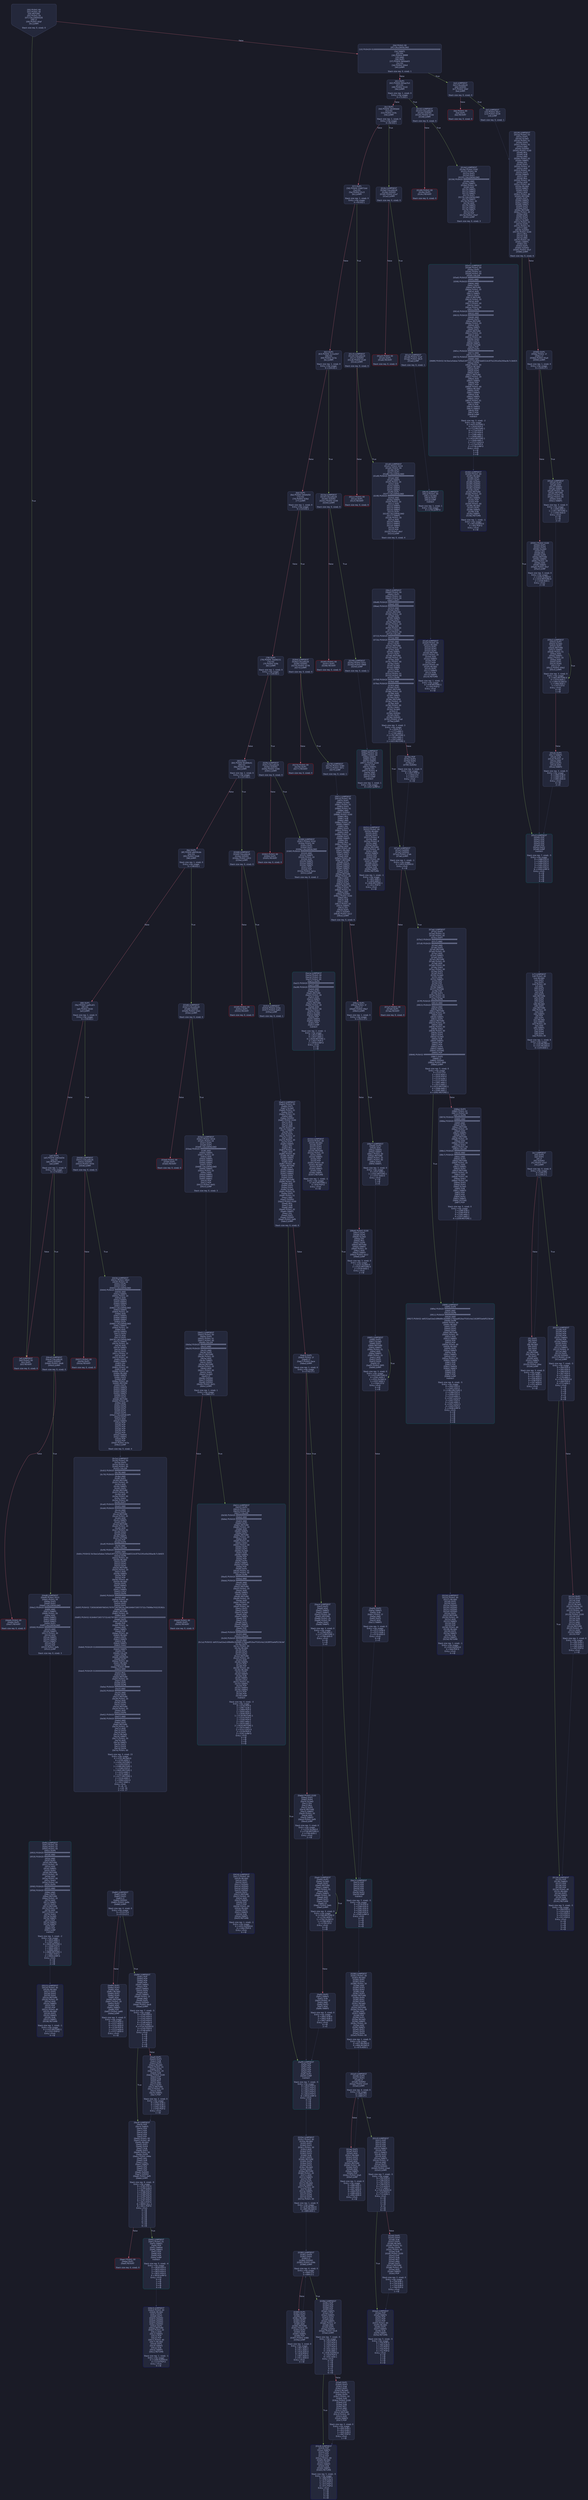 digraph G {
    node [shape=box, style="filled, rounded", color="#565f89", fontcolor="#c0caf5", fontname="Helvetica", fillcolor="#24283b"];
    edge [color="#414868", fontcolor="#c0caf5", fontname="Helvetica"];
    bgcolor="#1a1b26";
    0 [ label = "[00] PUSH1 60
[02] PUSH1 40
[04] MSTORE
[05] PUSH1 04
[07] CALLDATASIZE
[08] LT
[09] PUSH2 00af
[0c] JUMPI

Stack size req: 0, sizeΔ: 0
" shape = invhouse]
    1 [ label = "[0d] PUSH1 00
[0f] CALLDATALOAD
[10] PUSH29 0100000000000000000000000000000000000000000000000000000000
[2e] SWAP1
[2f] DIV
[30] PUSH4 ffffffff
[35] AND
[36] DUP1
[37] PUSH4 06fdde03
[3c] EQ
[3d] PUSH2 00b4
[40] JUMPI

Stack size req: 0, sizeΔ: 1
"]
    2 [ label = "[41] DUP1
[42] PUSH4 095ea7b3
[47] EQ
[48] PUSH2 0142
[4b] JUMPI

Stack size req: 1, sizeΔ: 0
Entry->Op usage:
	0->71:EQ:1
"]
    3 [ label = "[4c] DUP1
[4d] PUSH4 18160ddd
[52] EQ
[53] PUSH2 019c
[56] JUMPI

Stack size req: 1, sizeΔ: 0
Entry->Op usage:
	0->82:EQ:1
"]
    4 [ label = "[57] DUP1
[58] PUSH4 23b872dd
[5d] EQ
[5e] PUSH2 01c5
[61] JUMPI

Stack size req: 1, sizeΔ: 0
Entry->Op usage:
	0->93:EQ:1
"]
    5 [ label = "[62] DUP1
[63] PUSH4 313ce567
[68] EQ
[69] PUSH2 023e
[6c] JUMPI

Stack size req: 1, sizeΔ: 0
Entry->Op usage:
	0->104:EQ:1
"]
    6 [ label = "[6d] DUP1
[6e] PUSH4 54fd4d50
[73] EQ
[74] PUSH2 026d
[77] JUMPI

Stack size req: 1, sizeΔ: 0
Entry->Op usage:
	0->115:EQ:1
"]
    7 [ label = "[78] DUP1
[79] PUSH4 70a08231
[7e] EQ
[7f] PUSH2 02fb
[82] JUMPI

Stack size req: 1, sizeΔ: 0
Entry->Op usage:
	0->126:EQ:1
"]
    8 [ label = "[83] DUP1
[84] PUSH4 95d89b41
[89] EQ
[8a] PUSH2 0348
[8d] JUMPI

Stack size req: 1, sizeΔ: 0
Entry->Op usage:
	0->137:EQ:1
"]
    9 [ label = "[8e] DUP1
[8f] PUSH4 a9059cbb
[94] EQ
[95] PUSH2 03d6
[98] JUMPI

Stack size req: 1, sizeΔ: 0
Entry->Op usage:
	0->148:EQ:1
"]
    10 [ label = "[99] DUP1
[9a] PUSH4 cae9ca51
[9f] EQ
[a0] PUSH2 0430
[a3] JUMPI

Stack size req: 1, sizeΔ: 0
Entry->Op usage:
	0->159:EQ:1
"]
    11 [ label = "[a4] DUP1
[a5] PUSH4 dd62ed3e
[aa] EQ
[ab] PUSH2 04cd
[ae] JUMPI

Stack size req: 1, sizeΔ: 0
Entry->Op usage:
	0->170:EQ:1
"]
    12 [ label = "[af] JUMPDEST
[b0] PUSH1 00
[b2] DUP1
[b3] REVERT

Stack size req: 0, sizeΔ: 0
" color = "red"]
    13 [ label = "[b4] JUMPDEST
[b5] CALLVALUE
[b6] ISZERO
[b7] PUSH2 00bf
[ba] JUMPI

Stack size req: 0, sizeΔ: 0
"]
    14 [ label = "[bb] PUSH1 00
[bd] DUP1
[be] REVERT

Stack size req: 0, sizeΔ: 0
" color = "red"]
    15 [ label = "[bf] JUMPDEST
[c0] PUSH2 00c7
[c3] PUSH2 0539
[c6] JUMP

Stack size req: 0, sizeΔ: 1
"]
    16 [ label = "[c7] JUMPDEST
[c8] PUSH1 40
[ca] MLOAD
[cb] DUP1
[cc] DUP1
[cd] PUSH1 20
[cf] ADD
[d0] DUP3
[d1] DUP2
[d2] SUB
[d3] DUP3
[d4] MSTORE
[d5] DUP4
[d6] DUP2
[d7] DUP2
[d8] MLOAD
[d9] DUP2
[da] MSTORE
[db] PUSH1 20
[dd] ADD
[de] SWAP2
[df] POP
[e0] DUP1
[e1] MLOAD
[e2] SWAP1
[e3] PUSH1 20
[e5] ADD
[e6] SWAP1
[e7] DUP1
[e8] DUP4
[e9] DUP4
[ea] PUSH1 00

Stack size req: 1, sizeΔ: 9
Entry->Op usage:
	0->216:MLOAD:0
	0->225:MLOAD:0
	0->229:ADD:1
"]
    17 [ label = "[ec] JUMPDEST
[ed] DUP4
[ee] DUP2
[ef] LT
[f0] ISZERO
[f1] PUSH2 0107
[f4] JUMPI

Stack size req: 4, sizeΔ: 0
Entry->Op usage:
	0->239:LT:0
	3->239:LT:1
"]
    18 [ label = "[f5] DUP1
[f6] DUP3
[f7] ADD
[f8] MLOAD
[f9] DUP2
[fa] DUP5
[fb] ADD
[fc] MSTORE
[fd] PUSH1 20
[ff] DUP2
[0100] ADD
[0101] SWAP1
[0102] POP
[0103] PUSH2 00ec
[0106] JUMP

Stack size req: 3, sizeΔ: 0
Entry->Op usage:
	0->247:ADD:1
	0->251:ADD:1
	0->256:ADD:0
	0->258:POP:0
	1->247:ADD:0
	2->251:ADD:0
Entry->Exit:
	0->😵
"]
    19 [ label = "[0107] JUMPDEST
[0108] POP
[0109] POP
[010a] POP
[010b] POP
[010c] SWAP1
[010d] POP
[010e] SWAP1
[010f] DUP2
[0110] ADD
[0111] SWAP1
[0112] PUSH1 1f
[0114] AND
[0115] DUP1
[0116] ISZERO
[0117] PUSH2 0134
[011a] JUMPI

Stack size req: 7, sizeΔ: -5
Entry->Op usage:
	0->264:POP:0
	1->265:POP:0
	2->266:POP:0
	3->267:POP:0
	4->272:ADD:0
	4->276:AND:1
	4->278:ISZERO:0
	5->269:POP:0
	6->272:ADD:1
Entry->Exit:
	0->😵
	1->😵
	2->😵
	3->😵
	4->0
	5->😵
	6->😵
"]
    20 [ label = "[011b] DUP1
[011c] DUP3
[011d] SUB
[011e] DUP1
[011f] MLOAD
[0120] PUSH1 01
[0122] DUP4
[0123] PUSH1 20
[0125] SUB
[0126] PUSH2 0100
[0129] EXP
[012a] SUB
[012b] NOT
[012c] AND
[012d] DUP2
[012e] MSTORE
[012f] PUSH1 20
[0131] ADD
[0132] SWAP2
[0133] POP

Stack size req: 2, sizeΔ: 0
Entry->Op usage:
	0->285:SUB:1
	0->293:SUB:1
	1->285:SUB:0
	1->307:POP:0
Entry->Exit:
	1->😵
"]
    21 [ label = "[0134] JUMPDEST
[0135] POP
[0136] SWAP3
[0137] POP
[0138] POP
[0139] POP
[013a] PUSH1 40
[013c] MLOAD
[013d] DUP1
[013e] SWAP2
[013f] SUB
[0140] SWAP1
[0141] RETURN

Stack size req: 5, sizeΔ: -5
Entry->Op usage:
	0->309:POP:0
	1->319:SUB:0
	2->312:POP:0
	3->313:POP:0
	4->311:POP:0
Entry->Exit:
	0->😵
	1->😵
	2->😵
	3->😵
	4->😵
" color = "darkblue"]
    22 [ label = "[0142] JUMPDEST
[0143] CALLVALUE
[0144] ISZERO
[0145] PUSH2 014d
[0148] JUMPI

Stack size req: 0, sizeΔ: 0
"]
    23 [ label = "[0149] PUSH1 00
[014b] DUP1
[014c] REVERT

Stack size req: 0, sizeΔ: 0
" color = "red"]
    24 [ label = "[014d] JUMPDEST
[014e] PUSH2 0182
[0151] PUSH1 04
[0153] DUP1
[0154] DUP1
[0155] CALLDATALOAD
[0156] PUSH20 ffffffffffffffffffffffffffffffffffffffff
[016b] AND
[016c] SWAP1
[016d] PUSH1 20
[016f] ADD
[0170] SWAP1
[0171] SWAP2
[0172] SWAP1
[0173] DUP1
[0174] CALLDATALOAD
[0175] SWAP1
[0176] PUSH1 20
[0178] ADD
[0179] SWAP1
[017a] SWAP2
[017b] SWAP1
[017c] POP
[017d] POP
[017e] PUSH2 05d7
[0181] JUMP

Stack size req: 0, sizeΔ: 3
"]
    25 [ label = "[0182] JUMPDEST
[0183] PUSH1 40
[0185] MLOAD
[0186] DUP1
[0187] DUP3
[0188] ISZERO
[0189] ISZERO
[018a] ISZERO
[018b] ISZERO
[018c] DUP2
[018d] MSTORE
[018e] PUSH1 20
[0190] ADD
[0191] SWAP2
[0192] POP
[0193] POP
[0194] PUSH1 40
[0196] MLOAD
[0197] DUP1
[0198] SWAP2
[0199] SUB
[019a] SWAP1
[019b] RETURN

Stack size req: 1, sizeΔ: -1
Entry->Op usage:
	0->392:ISZERO:0
	0->402:POP:0
Entry->Exit:
	0->😵
" color = "darkblue"]
    26 [ label = "[019c] JUMPDEST
[019d] CALLVALUE
[019e] ISZERO
[019f] PUSH2 01a7
[01a2] JUMPI

Stack size req: 0, sizeΔ: 0
"]
    27 [ label = "[01a3] PUSH1 00
[01a5] DUP1
[01a6] REVERT

Stack size req: 0, sizeΔ: 0
" color = "red"]
    28 [ label = "[01a7] JUMPDEST
[01a8] PUSH2 01af
[01ab] PUSH2 06c9
[01ae] JUMP

Stack size req: 0, sizeΔ: 1
"]
    29 [ label = "[01af] JUMPDEST
[01b0] PUSH1 40
[01b2] MLOAD
[01b3] DUP1
[01b4] DUP3
[01b5] DUP2
[01b6] MSTORE
[01b7] PUSH1 20
[01b9] ADD
[01ba] SWAP2
[01bb] POP
[01bc] POP
[01bd] PUSH1 40
[01bf] MLOAD
[01c0] DUP1
[01c1] SWAP2
[01c2] SUB
[01c3] SWAP1
[01c4] RETURN

Stack size req: 1, sizeΔ: -1
Entry->Op usage:
	0->438:MSTORE:1
	0->443:POP:0
Entry->Exit:
	0->😵
" color = "darkblue"]
    30 [ label = "[01c5] JUMPDEST
[01c6] CALLVALUE
[01c7] ISZERO
[01c8] PUSH2 01d0
[01cb] JUMPI

Stack size req: 0, sizeΔ: 0
"]
    31 [ label = "[01cc] PUSH1 00
[01ce] DUP1
[01cf] REVERT

Stack size req: 0, sizeΔ: 0
" color = "red"]
    32 [ label = "[01d0] JUMPDEST
[01d1] PUSH2 0224
[01d4] PUSH1 04
[01d6] DUP1
[01d7] DUP1
[01d8] CALLDATALOAD
[01d9] PUSH20 ffffffffffffffffffffffffffffffffffffffff
[01ee] AND
[01ef] SWAP1
[01f0] PUSH1 20
[01f2] ADD
[01f3] SWAP1
[01f4] SWAP2
[01f5] SWAP1
[01f6] DUP1
[01f7] CALLDATALOAD
[01f8] PUSH20 ffffffffffffffffffffffffffffffffffffffff
[020d] AND
[020e] SWAP1
[020f] PUSH1 20
[0211] ADD
[0212] SWAP1
[0213] SWAP2
[0214] SWAP1
[0215] DUP1
[0216] CALLDATALOAD
[0217] SWAP1
[0218] PUSH1 20
[021a] ADD
[021b] SWAP1
[021c] SWAP2
[021d] SWAP1
[021e] POP
[021f] POP
[0220] PUSH2 06cf
[0223] JUMP

Stack size req: 0, sizeΔ: 4
"]
    33 [ label = "[0224] JUMPDEST
[0225] PUSH1 40
[0227] MLOAD
[0228] DUP1
[0229] DUP3
[022a] ISZERO
[022b] ISZERO
[022c] ISZERO
[022d] ISZERO
[022e] DUP2
[022f] MSTORE
[0230] PUSH1 20
[0232] ADD
[0233] SWAP2
[0234] POP
[0235] POP
[0236] PUSH1 40
[0238] MLOAD
[0239] DUP1
[023a] SWAP2
[023b] SUB
[023c] SWAP1
[023d] RETURN

Stack size req: 1, sizeΔ: -1
Entry->Op usage:
	0->554:ISZERO:0
	0->564:POP:0
Entry->Exit:
	0->😵
" color = "darkblue"]
    34 [ label = "[023e] JUMPDEST
[023f] CALLVALUE
[0240] ISZERO
[0241] PUSH2 0249
[0244] JUMPI

Stack size req: 0, sizeΔ: 0
"]
    35 [ label = "[0245] PUSH1 00
[0247] DUP1
[0248] REVERT

Stack size req: 0, sizeΔ: 0
" color = "red"]
    36 [ label = "[0249] JUMPDEST
[024a] PUSH2 0251
[024d] PUSH2 0969
[0250] JUMP

Stack size req: 0, sizeΔ: 1
"]
    37 [ label = "[0251] JUMPDEST
[0252] PUSH1 40
[0254] MLOAD
[0255] DUP1
[0256] DUP3
[0257] PUSH1 ff
[0259] AND
[025a] PUSH1 ff
[025c] AND
[025d] DUP2
[025e] MSTORE
[025f] PUSH1 20
[0261] ADD
[0262] SWAP2
[0263] POP
[0264] POP
[0265] PUSH1 40
[0267] MLOAD
[0268] DUP1
[0269] SWAP2
[026a] SUB
[026b] SWAP1
[026c] RETURN

Stack size req: 1, sizeΔ: -1
Entry->Op usage:
	0->601:AND:1
	0->604:AND:1
	0->606:MSTORE:1
	0->611:POP:0
Entry->Exit:
	0->😵
" color = "darkblue"]
    38 [ label = "[026d] JUMPDEST
[026e] CALLVALUE
[026f] ISZERO
[0270] PUSH2 0278
[0273] JUMPI

Stack size req: 0, sizeΔ: 0
"]
    39 [ label = "[0274] PUSH1 00
[0276] DUP1
[0277] REVERT

Stack size req: 0, sizeΔ: 0
" color = "red"]
    40 [ label = "[0278] JUMPDEST
[0279] PUSH2 0280
[027c] PUSH2 097c
[027f] JUMP

Stack size req: 0, sizeΔ: 1
"]
    41 [ label = "[0280] JUMPDEST
[0281] PUSH1 40
[0283] MLOAD
[0284] DUP1
[0285] DUP1
[0286] PUSH1 20
[0288] ADD
[0289] DUP3
[028a] DUP2
[028b] SUB
[028c] DUP3
[028d] MSTORE
[028e] DUP4
[028f] DUP2
[0290] DUP2
[0291] MLOAD
[0292] DUP2
[0293] MSTORE
[0294] PUSH1 20
[0296] ADD
[0297] SWAP2
[0298] POP
[0299] DUP1
[029a] MLOAD
[029b] SWAP1
[029c] PUSH1 20
[029e] ADD
[029f] SWAP1
[02a0] DUP1
[02a1] DUP4
[02a2] DUP4
[02a3] PUSH1 00

Stack size req: 1, sizeΔ: 9
Entry->Op usage:
	0->657:MLOAD:0
	0->666:MLOAD:0
	0->670:ADD:1
"]
    42 [ label = "[02a5] JUMPDEST
[02a6] DUP4
[02a7] DUP2
[02a8] LT
[02a9] ISZERO
[02aa] PUSH2 02c0
[02ad] JUMPI

Stack size req: 4, sizeΔ: 0
Entry->Op usage:
	0->680:LT:0
	3->680:LT:1
"]
    43 [ label = "[02ae] DUP1
[02af] DUP3
[02b0] ADD
[02b1] MLOAD
[02b2] DUP2
[02b3] DUP5
[02b4] ADD
[02b5] MSTORE
[02b6] PUSH1 20
[02b8] DUP2
[02b9] ADD
[02ba] SWAP1
[02bb] POP
[02bc] PUSH2 02a5
[02bf] JUMP

Stack size req: 3, sizeΔ: 0
Entry->Op usage:
	0->688:ADD:1
	0->692:ADD:1
	0->697:ADD:0
	0->699:POP:0
	1->688:ADD:0
	2->692:ADD:0
Entry->Exit:
	0->😵
"]
    44 [ label = "[02c0] JUMPDEST
[02c1] POP
[02c2] POP
[02c3] POP
[02c4] POP
[02c5] SWAP1
[02c6] POP
[02c7] SWAP1
[02c8] DUP2
[02c9] ADD
[02ca] SWAP1
[02cb] PUSH1 1f
[02cd] AND
[02ce] DUP1
[02cf] ISZERO
[02d0] PUSH2 02ed
[02d3] JUMPI

Stack size req: 7, sizeΔ: -5
Entry->Op usage:
	0->705:POP:0
	1->706:POP:0
	2->707:POP:0
	3->708:POP:0
	4->713:ADD:0
	4->717:AND:1
	4->719:ISZERO:0
	5->710:POP:0
	6->713:ADD:1
Entry->Exit:
	0->😵
	1->😵
	2->😵
	3->😵
	4->0
	5->😵
	6->😵
"]
    45 [ label = "[02d4] DUP1
[02d5] DUP3
[02d6] SUB
[02d7] DUP1
[02d8] MLOAD
[02d9] PUSH1 01
[02db] DUP4
[02dc] PUSH1 20
[02de] SUB
[02df] PUSH2 0100
[02e2] EXP
[02e3] SUB
[02e4] NOT
[02e5] AND
[02e6] DUP2
[02e7] MSTORE
[02e8] PUSH1 20
[02ea] ADD
[02eb] SWAP2
[02ec] POP

Stack size req: 2, sizeΔ: 0
Entry->Op usage:
	0->726:SUB:1
	0->734:SUB:1
	1->726:SUB:0
	1->748:POP:0
Entry->Exit:
	1->😵
"]
    46 [ label = "[02ed] JUMPDEST
[02ee] POP
[02ef] SWAP3
[02f0] POP
[02f1] POP
[02f2] POP
[02f3] PUSH1 40
[02f5] MLOAD
[02f6] DUP1
[02f7] SWAP2
[02f8] SUB
[02f9] SWAP1
[02fa] RETURN

Stack size req: 5, sizeΔ: -5
Entry->Op usage:
	0->750:POP:0
	1->760:SUB:0
	2->753:POP:0
	3->754:POP:0
	4->752:POP:0
Entry->Exit:
	0->😵
	1->😵
	2->😵
	3->😵
	4->😵
" color = "darkblue"]
    47 [ label = "[02fb] JUMPDEST
[02fc] CALLVALUE
[02fd] ISZERO
[02fe] PUSH2 0306
[0301] JUMPI

Stack size req: 0, sizeΔ: 0
"]
    48 [ label = "[0302] PUSH1 00
[0304] DUP1
[0305] REVERT

Stack size req: 0, sizeΔ: 0
" color = "red"]
    49 [ label = "[0306] JUMPDEST
[0307] PUSH2 0332
[030a] PUSH1 04
[030c] DUP1
[030d] DUP1
[030e] CALLDATALOAD
[030f] PUSH20 ffffffffffffffffffffffffffffffffffffffff
[0324] AND
[0325] SWAP1
[0326] PUSH1 20
[0328] ADD
[0329] SWAP1
[032a] SWAP2
[032b] SWAP1
[032c] POP
[032d] POP
[032e] PUSH2 0a1a
[0331] JUMP

Stack size req: 0, sizeΔ: 2
"]
    50 [ label = "[0332] JUMPDEST
[0333] PUSH1 40
[0335] MLOAD
[0336] DUP1
[0337] DUP3
[0338] DUP2
[0339] MSTORE
[033a] PUSH1 20
[033c] ADD
[033d] SWAP2
[033e] POP
[033f] POP
[0340] PUSH1 40
[0342] MLOAD
[0343] DUP1
[0344] SWAP2
[0345] SUB
[0346] SWAP1
[0347] RETURN

Stack size req: 1, sizeΔ: -1
Entry->Op usage:
	0->825:MSTORE:1
	0->830:POP:0
Entry->Exit:
	0->😵
" color = "darkblue"]
    51 [ label = "[0348] JUMPDEST
[0349] CALLVALUE
[034a] ISZERO
[034b] PUSH2 0353
[034e] JUMPI

Stack size req: 0, sizeΔ: 0
"]
    52 [ label = "[034f] PUSH1 00
[0351] DUP1
[0352] REVERT

Stack size req: 0, sizeΔ: 0
" color = "red"]
    53 [ label = "[0353] JUMPDEST
[0354] PUSH2 035b
[0357] PUSH2 0a63
[035a] JUMP

Stack size req: 0, sizeΔ: 1
"]
    54 [ label = "[035b] JUMPDEST
[035c] PUSH1 40
[035e] MLOAD
[035f] DUP1
[0360] DUP1
[0361] PUSH1 20
[0363] ADD
[0364] DUP3
[0365] DUP2
[0366] SUB
[0367] DUP3
[0368] MSTORE
[0369] DUP4
[036a] DUP2
[036b] DUP2
[036c] MLOAD
[036d] DUP2
[036e] MSTORE
[036f] PUSH1 20
[0371] ADD
[0372] SWAP2
[0373] POP
[0374] DUP1
[0375] MLOAD
[0376] SWAP1
[0377] PUSH1 20
[0379] ADD
[037a] SWAP1
[037b] DUP1
[037c] DUP4
[037d] DUP4
[037e] PUSH1 00

Stack size req: 1, sizeΔ: 9
Entry->Op usage:
	0->876:MLOAD:0
	0->885:MLOAD:0
	0->889:ADD:1
"]
    55 [ label = "[0380] JUMPDEST
[0381] DUP4
[0382] DUP2
[0383] LT
[0384] ISZERO
[0385] PUSH2 039b
[0388] JUMPI

Stack size req: 4, sizeΔ: 0
Entry->Op usage:
	0->899:LT:0
	3->899:LT:1
"]
    56 [ label = "[0389] DUP1
[038a] DUP3
[038b] ADD
[038c] MLOAD
[038d] DUP2
[038e] DUP5
[038f] ADD
[0390] MSTORE
[0391] PUSH1 20
[0393] DUP2
[0394] ADD
[0395] SWAP1
[0396] POP
[0397] PUSH2 0380
[039a] JUMP

Stack size req: 3, sizeΔ: 0
Entry->Op usage:
	0->907:ADD:1
	0->911:ADD:1
	0->916:ADD:0
	0->918:POP:0
	1->907:ADD:0
	2->911:ADD:0
Entry->Exit:
	0->😵
"]
    57 [ label = "[039b] JUMPDEST
[039c] POP
[039d] POP
[039e] POP
[039f] POP
[03a0] SWAP1
[03a1] POP
[03a2] SWAP1
[03a3] DUP2
[03a4] ADD
[03a5] SWAP1
[03a6] PUSH1 1f
[03a8] AND
[03a9] DUP1
[03aa] ISZERO
[03ab] PUSH2 03c8
[03ae] JUMPI

Stack size req: 7, sizeΔ: -5
Entry->Op usage:
	0->924:POP:0
	1->925:POP:0
	2->926:POP:0
	3->927:POP:0
	4->932:ADD:0
	4->936:AND:1
	4->938:ISZERO:0
	5->929:POP:0
	6->932:ADD:1
Entry->Exit:
	0->😵
	1->😵
	2->😵
	3->😵
	4->0
	5->😵
	6->😵
"]
    58 [ label = "[03af] DUP1
[03b0] DUP3
[03b1] SUB
[03b2] DUP1
[03b3] MLOAD
[03b4] PUSH1 01
[03b6] DUP4
[03b7] PUSH1 20
[03b9] SUB
[03ba] PUSH2 0100
[03bd] EXP
[03be] SUB
[03bf] NOT
[03c0] AND
[03c1] DUP2
[03c2] MSTORE
[03c3] PUSH1 20
[03c5] ADD
[03c6] SWAP2
[03c7] POP

Stack size req: 2, sizeΔ: 0
Entry->Op usage:
	0->945:SUB:1
	0->953:SUB:1
	1->945:SUB:0
	1->967:POP:0
Entry->Exit:
	1->😵
"]
    59 [ label = "[03c8] JUMPDEST
[03c9] POP
[03ca] SWAP3
[03cb] POP
[03cc] POP
[03cd] POP
[03ce] PUSH1 40
[03d0] MLOAD
[03d1] DUP1
[03d2] SWAP2
[03d3] SUB
[03d4] SWAP1
[03d5] RETURN

Stack size req: 5, sizeΔ: -5
Entry->Op usage:
	0->969:POP:0
	1->979:SUB:0
	2->972:POP:0
	3->973:POP:0
	4->971:POP:0
Entry->Exit:
	0->😵
	1->😵
	2->😵
	3->😵
	4->😵
" color = "darkblue"]
    60 [ label = "[03d6] JUMPDEST
[03d7] CALLVALUE
[03d8] ISZERO
[03d9] PUSH2 03e1
[03dc] JUMPI

Stack size req: 0, sizeΔ: 0
"]
    61 [ label = "[03dd] PUSH1 00
[03df] DUP1
[03e0] REVERT

Stack size req: 0, sizeΔ: 0
" color = "red"]
    62 [ label = "[03e1] JUMPDEST
[03e2] PUSH2 0416
[03e5] PUSH1 04
[03e7] DUP1
[03e8] DUP1
[03e9] CALLDATALOAD
[03ea] PUSH20 ffffffffffffffffffffffffffffffffffffffff
[03ff] AND
[0400] SWAP1
[0401] PUSH1 20
[0403] ADD
[0404] SWAP1
[0405] SWAP2
[0406] SWAP1
[0407] DUP1
[0408] CALLDATALOAD
[0409] SWAP1
[040a] PUSH1 20
[040c] ADD
[040d] SWAP1
[040e] SWAP2
[040f] SWAP1
[0410] POP
[0411] POP
[0412] PUSH2 0b01
[0415] JUMP

Stack size req: 0, sizeΔ: 3
"]
    63 [ label = "[0416] JUMPDEST
[0417] PUSH1 40
[0419] MLOAD
[041a] DUP1
[041b] DUP3
[041c] ISZERO
[041d] ISZERO
[041e] ISZERO
[041f] ISZERO
[0420] DUP2
[0421] MSTORE
[0422] PUSH1 20
[0424] ADD
[0425] SWAP2
[0426] POP
[0427] POP
[0428] PUSH1 40
[042a] MLOAD
[042b] DUP1
[042c] SWAP2
[042d] SUB
[042e] SWAP1
[042f] RETURN

Stack size req: 1, sizeΔ: -1
Entry->Op usage:
	0->1052:ISZERO:0
	0->1062:POP:0
Entry->Exit:
	0->😵
" color = "darkblue"]
    64 [ label = "[0430] JUMPDEST
[0431] CALLVALUE
[0432] ISZERO
[0433] PUSH2 043b
[0436] JUMPI

Stack size req: 0, sizeΔ: 0
"]
    65 [ label = "[0437] PUSH1 00
[0439] DUP1
[043a] REVERT

Stack size req: 0, sizeΔ: 0
" color = "red"]
    66 [ label = "[043b] JUMPDEST
[043c] PUSH2 04b3
[043f] PUSH1 04
[0441] DUP1
[0442] DUP1
[0443] CALLDATALOAD
[0444] PUSH20 ffffffffffffffffffffffffffffffffffffffff
[0459] AND
[045a] SWAP1
[045b] PUSH1 20
[045d] ADD
[045e] SWAP1
[045f] SWAP2
[0460] SWAP1
[0461] DUP1
[0462] CALLDATALOAD
[0463] SWAP1
[0464] PUSH1 20
[0466] ADD
[0467] SWAP1
[0468] SWAP2
[0469] SWAP1
[046a] DUP1
[046b] CALLDATALOAD
[046c] SWAP1
[046d] PUSH1 20
[046f] ADD
[0470] SWAP1
[0471] DUP3
[0472] ADD
[0473] DUP1
[0474] CALLDATALOAD
[0475] SWAP1
[0476] PUSH1 20
[0478] ADD
[0479] SWAP1
[047a] DUP1
[047b] DUP1
[047c] PUSH1 1f
[047e] ADD
[047f] PUSH1 20
[0481] DUP1
[0482] SWAP2
[0483] DIV
[0484] MUL
[0485] PUSH1 20
[0487] ADD
[0488] PUSH1 40
[048a] MLOAD
[048b] SWAP1
[048c] DUP2
[048d] ADD
[048e] PUSH1 40
[0490] MSTORE
[0491] DUP1
[0492] SWAP4
[0493] SWAP3
[0494] SWAP2
[0495] SWAP1
[0496] DUP2
[0497] DUP2
[0498] MSTORE
[0499] PUSH1 20
[049b] ADD
[049c] DUP4
[049d] DUP4
[049e] DUP1
[049f] DUP3
[04a0] DUP5
[04a1] CALLDATACOPY
[04a2] DUP3
[04a3] ADD
[04a4] SWAP2
[04a5] POP
[04a6] POP
[04a7] POP
[04a8] POP
[04a9] POP
[04aa] POP
[04ab] SWAP2
[04ac] SWAP1
[04ad] POP
[04ae] POP
[04af] PUSH2 0c5a
[04b2] JUMP

Stack size req: 0, sizeΔ: 4
"]
    67 [ label = "[04b3] JUMPDEST
[04b4] PUSH1 40
[04b6] MLOAD
[04b7] DUP1
[04b8] DUP3
[04b9] ISZERO
[04ba] ISZERO
[04bb] ISZERO
[04bc] ISZERO
[04bd] DUP2
[04be] MSTORE
[04bf] PUSH1 20
[04c1] ADD
[04c2] SWAP2
[04c3] POP
[04c4] POP
[04c5] PUSH1 40
[04c7] MLOAD
[04c8] DUP1
[04c9] SWAP2
[04ca] SUB
[04cb] SWAP1
[04cc] RETURN

Stack size req: 1, sizeΔ: -1
Entry->Op usage:
	0->1209:ISZERO:0
	0->1219:POP:0
Entry->Exit:
	0->😵
" color = "darkblue"]
    68 [ label = "[04cd] JUMPDEST
[04ce] CALLVALUE
[04cf] ISZERO
[04d0] PUSH2 04d8
[04d3] JUMPI

Stack size req: 0, sizeΔ: 0
"]
    69 [ label = "[04d4] PUSH1 00
[04d6] DUP1
[04d7] REVERT

Stack size req: 0, sizeΔ: 0
" color = "red"]
    70 [ label = "[04d8] JUMPDEST
[04d9] PUSH2 0523
[04dc] PUSH1 04
[04de] DUP1
[04df] DUP1
[04e0] CALLDATALOAD
[04e1] PUSH20 ffffffffffffffffffffffffffffffffffffffff
[04f6] AND
[04f7] SWAP1
[04f8] PUSH1 20
[04fa] ADD
[04fb] SWAP1
[04fc] SWAP2
[04fd] SWAP1
[04fe] DUP1
[04ff] CALLDATALOAD
[0500] PUSH20 ffffffffffffffffffffffffffffffffffffffff
[0515] AND
[0516] SWAP1
[0517] PUSH1 20
[0519] ADD
[051a] SWAP1
[051b] SWAP2
[051c] SWAP1
[051d] POP
[051e] POP
[051f] PUSH2 0efb
[0522] JUMP

Stack size req: 0, sizeΔ: 3
"]
    71 [ label = "[0523] JUMPDEST
[0524] PUSH1 40
[0526] MLOAD
[0527] DUP1
[0528] DUP3
[0529] DUP2
[052a] MSTORE
[052b] PUSH1 20
[052d] ADD
[052e] SWAP2
[052f] POP
[0530] POP
[0531] PUSH1 40
[0533] MLOAD
[0534] DUP1
[0535] SWAP2
[0536] SUB
[0537] SWAP1
[0538] RETURN

Stack size req: 1, sizeΔ: -1
Entry->Op usage:
	0->1322:MSTORE:1
	0->1327:POP:0
Entry->Exit:
	0->😵
" color = "darkblue"]
    72 [ label = "[0539] JUMPDEST
[053a] PUSH1 03
[053c] DUP1
[053d] SLOAD
[053e] PUSH1 01
[0540] DUP2
[0541] PUSH1 01
[0543] AND
[0544] ISZERO
[0545] PUSH2 0100
[0548] MUL
[0549] SUB
[054a] AND
[054b] PUSH1 02
[054d] SWAP1
[054e] DIV
[054f] DUP1
[0550] PUSH1 1f
[0552] ADD
[0553] PUSH1 20
[0555] DUP1
[0556] SWAP2
[0557] DIV
[0558] MUL
[0559] PUSH1 20
[055b] ADD
[055c] PUSH1 40
[055e] MLOAD
[055f] SWAP1
[0560] DUP2
[0561] ADD
[0562] PUSH1 40
[0564] MSTORE
[0565] DUP1
[0566] SWAP3
[0567] SWAP2
[0568] SWAP1
[0569] DUP2
[056a] DUP2
[056b] MSTORE
[056c] PUSH1 20
[056e] ADD
[056f] DUP3
[0570] DUP1
[0571] SLOAD
[0572] PUSH1 01
[0574] DUP2
[0575] PUSH1 01
[0577] AND
[0578] ISZERO
[0579] PUSH2 0100
[057c] MUL
[057d] SUB
[057e] AND
[057f] PUSH1 02
[0581] SWAP1
[0582] DIV
[0583] DUP1
[0584] ISZERO
[0585] PUSH2 05cf
[0588] JUMPI

Stack size req: 0, sizeΔ: 6
"]
    73 [ label = "[0589] DUP1
[058a] PUSH1 1f
[058c] LT
[058d] PUSH2 05a4
[0590] JUMPI

Stack size req: 1, sizeΔ: 0
Entry->Op usage:
	0->1420:LT:1
"]
    74 [ label = "[0591] PUSH2 0100
[0594] DUP1
[0595] DUP4
[0596] SLOAD
[0597] DIV
[0598] MUL
[0599] DUP4
[059a] MSTORE
[059b] SWAP2
[059c] PUSH1 20
[059e] ADD
[059f] SWAP2
[05a0] PUSH2 05cf
[05a3] JUMP

Stack size req: 3, sizeΔ: 0
Entry->Op usage:
	1->1430:SLOAD:0
	2->1434:MSTORE:0
	2->1438:ADD:1
Entry->Exit:
	2->😵
"]
    75 [ label = "[05a4] JUMPDEST
[05a5] DUP3
[05a6] ADD
[05a7] SWAP2
[05a8] SWAP1
[05a9] PUSH1 00
[05ab] MSTORE
[05ac] PUSH1 20
[05ae] PUSH1 00
[05b0] SHA3
[05b1] SWAP1

Stack size req: 3, sizeΔ: 0
Entry->Op usage:
	0->1446:ADD:1
	1->1451:MSTORE:1
	2->1446:ADD:0
Entry->Exit:
	0->😵
	1->😵
	2->0
"]
    76 [ label = "[05b2] JUMPDEST
[05b3] DUP2
[05b4] SLOAD
[05b5] DUP2
[05b6] MSTORE
[05b7] SWAP1
[05b8] PUSH1 01
[05ba] ADD
[05bb] SWAP1
[05bc] PUSH1 20
[05be] ADD
[05bf] DUP1
[05c0] DUP4
[05c1] GT
[05c2] PUSH2 05b2
[05c5] JUMPI

Stack size req: 3, sizeΔ: 0
Entry->Op usage:
	0->1462:MSTORE:0
	0->1470:ADD:1
	1->1460:SLOAD:0
	1->1466:ADD:1
	2->1473:GT:0
Entry->Exit:
	0->😵
	1->😵
"]
    77 [ label = "[05c6] DUP3
[05c7] SWAP1
[05c8] SUB
[05c9] PUSH1 1f
[05cb] AND
[05cc] DUP3
[05cd] ADD
[05ce] SWAP2

Stack size req: 3, sizeΔ: 0
Entry->Op usage:
	0->1480:SUB:0
	2->1480:SUB:1
	2->1485:ADD:0
Entry->Exit:
	0->😵
	2->0
"]
    78 [ label = "[05cf] JUMPDEST
[05d0] POP
[05d1] POP
[05d2] POP
[05d3] POP
[05d4] POP
[05d5] DUP2
[05d6] JUMP
Indirect!

Stack size req: 7, sizeΔ: -5
Entry->Op usage:
	0->1488:POP:0
	1->1489:POP:0
	2->1490:POP:0
	3->1491:POP:0
	4->1492:POP:0
	6->1494:JUMP:0
Entry->Exit:
	0->😵
	1->😵
	2->😵
	3->😵
	4->😵
" color = "teal"]
    79 [ label = "[05d7] JUMPDEST
[05d8] PUSH1 00
[05da] DUP2
[05db] PUSH1 02
[05dd] PUSH1 00
[05df] CALLER
[05e0] PUSH20 ffffffffffffffffffffffffffffffffffffffff
[05f5] AND
[05f6] PUSH20 ffffffffffffffffffffffffffffffffffffffff
[060b] AND
[060c] DUP2
[060d] MSTORE
[060e] PUSH1 20
[0610] ADD
[0611] SWAP1
[0612] DUP2
[0613] MSTORE
[0614] PUSH1 20
[0616] ADD
[0617] PUSH1 00
[0619] SHA3
[061a] PUSH1 00
[061c] DUP6
[061d] PUSH20 ffffffffffffffffffffffffffffffffffffffff
[0632] AND
[0633] PUSH20 ffffffffffffffffffffffffffffffffffffffff
[0648] AND
[0649] DUP2
[064a] MSTORE
[064b] PUSH1 20
[064d] ADD
[064e] SWAP1
[064f] DUP2
[0650] MSTORE
[0651] PUSH1 20
[0653] ADD
[0654] PUSH1 00
[0656] SHA3
[0657] DUP2
[0658] SWAP1
[0659] SSTORE
[065a] POP
[065b] DUP3
[065c] PUSH20 ffffffffffffffffffffffffffffffffffffffff
[0671] AND
[0672] CALLER
[0673] PUSH20 ffffffffffffffffffffffffffffffffffffffff
[0688] AND
[0689] PUSH32 8c5be1e5ebec7d5bd14f71427d1e84f3dd0314c0f7b2291e5b200ac8c7c3b925
[06aa] DUP5
[06ab] PUSH1 40
[06ad] MLOAD
[06ae] DUP1
[06af] DUP3
[06b0] DUP2
[06b1] MSTORE
[06b2] PUSH1 20
[06b4] ADD
[06b5] SWAP2
[06b6] POP
[06b7] POP
[06b8] PUSH1 40
[06ba] MLOAD
[06bb] DUP1
[06bc] SWAP2
[06bd] SUB
[06be] SWAP1
[06bf] LOG3
[06c0] PUSH1 01
[06c2] SWAP1
[06c3] POP
[06c4] SWAP3
[06c5] SWAP2
[06c6] POP
[06c7] POP
[06c8] JUMP
Indirect!

Stack size req: 3, sizeΔ: -2
Entry->Op usage:
	0->1625:SSTORE:1
	0->1626:POP:0
	0->1713:MSTORE:1
	0->1718:POP:0
	0->1735:POP:0
	1->1586:AND:1
	1->1608:AND:1
	1->1610:MSTORE:1
	1->1649:AND:1
	1->1727:LOG3:4
	1->1734:POP:0
	2->1736:JUMP:0
Entry->Exit:
	0->😵
	1->😵
	2->😵
" color = "teal"]
    80 [ label = "[06c9] JUMPDEST
[06ca] PUSH1 00
[06cc] SLOAD
[06cd] DUP2
[06ce] JUMP
Indirect!

Stack size req: 1, sizeΔ: 1
Entry->Op usage:
	0->1742:JUMP:0
" color = "teal"]
    81 [ label = "[06cf] JUMPDEST
[06d0] PUSH1 00
[06d2] DUP1
[06d3] PUSH1 02
[06d5] PUSH1 00
[06d7] DUP7
[06d8] PUSH20 ffffffffffffffffffffffffffffffffffffffff
[06ed] AND
[06ee] PUSH20 ffffffffffffffffffffffffffffffffffffffff
[0703] AND
[0704] DUP2
[0705] MSTORE
[0706] PUSH1 20
[0708] ADD
[0709] SWAP1
[070a] DUP2
[070b] MSTORE
[070c] PUSH1 20
[070e] ADD
[070f] PUSH1 00
[0711] SHA3
[0712] PUSH1 00
[0714] CALLER
[0715] PUSH20 ffffffffffffffffffffffffffffffffffffffff
[072a] AND
[072b] PUSH20 ffffffffffffffffffffffffffffffffffffffff
[0740] AND
[0741] DUP2
[0742] MSTORE
[0743] PUSH1 20
[0745] ADD
[0746] SWAP1
[0747] DUP2
[0748] MSTORE
[0749] PUSH1 20
[074b] ADD
[074c] PUSH1 00
[074e] SHA3
[074f] SLOAD
[0750] SWAP1
[0751] POP
[0752] DUP3
[0753] PUSH1 01
[0755] PUSH1 00
[0757] DUP8
[0758] PUSH20 ffffffffffffffffffffffffffffffffffffffff
[076d] AND
[076e] PUSH20 ffffffffffffffffffffffffffffffffffffffff
[0783] AND
[0784] DUP2
[0785] MSTORE
[0786] PUSH1 20
[0788] ADD
[0789] SWAP1
[078a] DUP2
[078b] MSTORE
[078c] PUSH1 20
[078e] ADD
[078f] PUSH1 00
[0791] SHA3
[0792] SLOAD
[0793] LT
[0794] ISZERO
[0795] DUP1
[0796] ISZERO
[0797] PUSH2 07a0
[079a] JUMPI

Stack size req: 3, sizeΔ: 3
Entry->Op usage:
	0->1939:LT:1
	2->1773:AND:1
	2->1795:AND:1
	2->1797:MSTORE:1
	2->1901:AND:1
	2->1923:AND:1
	2->1925:MSTORE:1
"]
    82 [ label = "[079b] POP
[079c] DUP3
[079d] DUP2
[079e] LT
[079f] ISZERO

Stack size req: 4, sizeΔ: 0
Entry->Op usage:
	0->1947:POP:0
	1->1950:LT:0
	3->1950:LT:1
Entry->Exit:
	0->😵
"]
    83 [ label = "[07a0] JUMPDEST
[07a1] ISZERO
[07a2] ISZERO
[07a3] PUSH2 07ab
[07a6] JUMPI

Stack size req: 1, sizeΔ: -1
Entry->Op usage:
	0->1953:ISZERO:0
Entry->Exit:
	0->😵
"]
    84 [ label = "[07a7] PUSH1 00
[07a9] DUP1
[07aa] REVERT

Stack size req: 0, sizeΔ: 0
" color = "red"]
    85 [ label = "[07ab] JUMPDEST
[07ac] DUP3
[07ad] PUSH1 01
[07af] PUSH1 00
[07b1] DUP7
[07b2] PUSH20 ffffffffffffffffffffffffffffffffffffffff
[07c7] AND
[07c8] PUSH20 ffffffffffffffffffffffffffffffffffffffff
[07dd] AND
[07de] DUP2
[07df] MSTORE
[07e0] PUSH1 20
[07e2] ADD
[07e3] SWAP1
[07e4] DUP2
[07e5] MSTORE
[07e6] PUSH1 20
[07e8] ADD
[07e9] PUSH1 00
[07eb] SHA3
[07ec] PUSH1 00
[07ee] DUP3
[07ef] DUP3
[07f0] SLOAD
[07f1] ADD
[07f2] SWAP3
[07f3] POP
[07f4] POP
[07f5] DUP2
[07f6] SWAP1
[07f7] SSTORE
[07f8] POP
[07f9] DUP3
[07fa] PUSH1 01
[07fc] PUSH1 00
[07fe] DUP8
[07ff] PUSH20 ffffffffffffffffffffffffffffffffffffffff
[0814] AND
[0815] PUSH20 ffffffffffffffffffffffffffffffffffffffff
[082a] AND
[082b] DUP2
[082c] MSTORE
[082d] PUSH1 20
[082f] ADD
[0830] SWAP1
[0831] DUP2
[0832] MSTORE
[0833] PUSH1 20
[0835] ADD
[0836] PUSH1 00
[0838] SHA3
[0839] PUSH1 00
[083b] DUP3
[083c] DUP3
[083d] SLOAD
[083e] SUB
[083f] SWAP3
[0840] POP
[0841] POP
[0842] DUP2
[0843] SWAP1
[0844] SSTORE
[0845] POP
[0846] PUSH32 ffffffffffffffffffffffffffffffffffffffffffffffffffffffffffffffff
[0867] DUP2
[0868] LT
[0869] ISZERO
[086a] PUSH2 08f8
[086d] JUMPI

Stack size req: 5, sizeΔ: 0
Entry->Op usage:
	0->2152:LT:0
	2->2033:ADD:1
	2->2035:POP:0
	2->2110:SUB:1
	2->2112:POP:0
	3->1991:AND:1
	3->2013:AND:1
	3->2015:MSTORE:1
	4->2068:AND:1
	4->2090:AND:1
	4->2092:MSTORE:1
"]
    86 [ label = "[086e] DUP3
[086f] PUSH1 02
[0871] PUSH1 00
[0873] DUP8
[0874] PUSH20 ffffffffffffffffffffffffffffffffffffffff
[0889] AND
[088a] PUSH20 ffffffffffffffffffffffffffffffffffffffff
[089f] AND
[08a0] DUP2
[08a1] MSTORE
[08a2] PUSH1 20
[08a4] ADD
[08a5] SWAP1
[08a6] DUP2
[08a7] MSTORE
[08a8] PUSH1 20
[08aa] ADD
[08ab] PUSH1 00
[08ad] SHA3
[08ae] PUSH1 00
[08b0] CALLER
[08b1] PUSH20 ffffffffffffffffffffffffffffffffffffffff
[08c6] AND
[08c7] PUSH20 ffffffffffffffffffffffffffffffffffffffff
[08dc] AND
[08dd] DUP2
[08de] MSTORE
[08df] PUSH1 20
[08e1] ADD
[08e2] SWAP1
[08e3] DUP2
[08e4] MSTORE
[08e5] PUSH1 20
[08e7] ADD
[08e8] PUSH1 00
[08ea] SHA3
[08eb] PUSH1 00
[08ed] DUP3
[08ee] DUP3
[08ef] SLOAD
[08f0] SUB
[08f1] SWAP3
[08f2] POP
[08f3] POP
[08f4] DUP2
[08f5] SWAP1
[08f6] SSTORE
[08f7] POP

Stack size req: 5, sizeΔ: 0
Entry->Op usage:
	2->2288:SUB:1
	2->2290:POP:0
	4->2185:AND:1
	4->2207:AND:1
	4->2209:MSTORE:1
"]
    87 [ label = "[08f8] JUMPDEST
[08f9] DUP4
[08fa] PUSH20 ffffffffffffffffffffffffffffffffffffffff
[090f] AND
[0910] DUP6
[0911] PUSH20 ffffffffffffffffffffffffffffffffffffffff
[0926] AND
[0927] PUSH32 ddf252ad1be2c89b69c2b068fc378daa952ba7f163c4a11628f55a4df523b3ef
[0948] DUP6
[0949] PUSH1 40
[094b] MLOAD
[094c] DUP1
[094d] DUP3
[094e] DUP2
[094f] MSTORE
[0950] PUSH1 20
[0952] ADD
[0953] SWAP2
[0954] POP
[0955] POP
[0956] PUSH1 40
[0958] MLOAD
[0959] DUP1
[095a] SWAP2
[095b] SUB
[095c] SWAP1
[095d] LOG3
[095e] PUSH1 01
[0960] SWAP2
[0961] POP
[0962] POP
[0963] SWAP4
[0964] SWAP3
[0965] POP
[0966] POP
[0967] POP
[0968] JUMP
Indirect!

Stack size req: 6, sizeΔ: -5
Entry->Op usage:
	0->2402:POP:0
	1->2401:POP:0
	2->2383:MSTORE:1
	2->2388:POP:0
	2->2406:POP:0
	3->2319:AND:1
	3->2397:LOG3:4
	3->2407:POP:0
	4->2342:AND:1
	4->2397:LOG3:3
	4->2405:POP:0
	5->2408:JUMP:0
Entry->Exit:
	0->😵
	1->😵
	2->😵
	3->😵
	4->😵
	5->😵
" color = "teal"]
    88 [ label = "[0969] JUMPDEST
[096a] PUSH1 04
[096c] PUSH1 00
[096e] SWAP1
[096f] SLOAD
[0970] SWAP1
[0971] PUSH2 0100
[0974] EXP
[0975] SWAP1
[0976] DIV
[0977] PUSH1 ff
[0979] AND
[097a] DUP2
[097b] JUMP
Indirect!

Stack size req: 1, sizeΔ: 1
Entry->Op usage:
	0->2427:JUMP:0
" color = "teal"]
    89 [ label = "[097c] JUMPDEST
[097d] PUSH1 06
[097f] DUP1
[0980] SLOAD
[0981] PUSH1 01
[0983] DUP2
[0984] PUSH1 01
[0986] AND
[0987] ISZERO
[0988] PUSH2 0100
[098b] MUL
[098c] SUB
[098d] AND
[098e] PUSH1 02
[0990] SWAP1
[0991] DIV
[0992] DUP1
[0993] PUSH1 1f
[0995] ADD
[0996] PUSH1 20
[0998] DUP1
[0999] SWAP2
[099a] DIV
[099b] MUL
[099c] PUSH1 20
[099e] ADD
[099f] PUSH1 40
[09a1] MLOAD
[09a2] SWAP1
[09a3] DUP2
[09a4] ADD
[09a5] PUSH1 40
[09a7] MSTORE
[09a8] DUP1
[09a9] SWAP3
[09aa] SWAP2
[09ab] SWAP1
[09ac] DUP2
[09ad] DUP2
[09ae] MSTORE
[09af] PUSH1 20
[09b1] ADD
[09b2] DUP3
[09b3] DUP1
[09b4] SLOAD
[09b5] PUSH1 01
[09b7] DUP2
[09b8] PUSH1 01
[09ba] AND
[09bb] ISZERO
[09bc] PUSH2 0100
[09bf] MUL
[09c0] SUB
[09c1] AND
[09c2] PUSH1 02
[09c4] SWAP1
[09c5] DIV
[09c6] DUP1
[09c7] ISZERO
[09c8] PUSH2 0a12
[09cb] JUMPI

Stack size req: 0, sizeΔ: 6
"]
    90 [ label = "[09cc] DUP1
[09cd] PUSH1 1f
[09cf] LT
[09d0] PUSH2 09e7
[09d3] JUMPI

Stack size req: 1, sizeΔ: 0
Entry->Op usage:
	0->2511:LT:1
"]
    91 [ label = "[09d4] PUSH2 0100
[09d7] DUP1
[09d8] DUP4
[09d9] SLOAD
[09da] DIV
[09db] MUL
[09dc] DUP4
[09dd] MSTORE
[09de] SWAP2
[09df] PUSH1 20
[09e1] ADD
[09e2] SWAP2
[09e3] PUSH2 0a12
[09e6] JUMP

Stack size req: 3, sizeΔ: 0
Entry->Op usage:
	1->2521:SLOAD:0
	2->2525:MSTORE:0
	2->2529:ADD:1
Entry->Exit:
	2->😵
"]
    92 [ label = "[09e7] JUMPDEST
[09e8] DUP3
[09e9] ADD
[09ea] SWAP2
[09eb] SWAP1
[09ec] PUSH1 00
[09ee] MSTORE
[09ef] PUSH1 20
[09f1] PUSH1 00
[09f3] SHA3
[09f4] SWAP1

Stack size req: 3, sizeΔ: 0
Entry->Op usage:
	0->2537:ADD:1
	1->2542:MSTORE:1
	2->2537:ADD:0
Entry->Exit:
	0->😵
	1->😵
	2->0
"]
    93 [ label = "[09f5] JUMPDEST
[09f6] DUP2
[09f7] SLOAD
[09f8] DUP2
[09f9] MSTORE
[09fa] SWAP1
[09fb] PUSH1 01
[09fd] ADD
[09fe] SWAP1
[09ff] PUSH1 20
[0a01] ADD
[0a02] DUP1
[0a03] DUP4
[0a04] GT
[0a05] PUSH2 09f5
[0a08] JUMPI

Stack size req: 3, sizeΔ: 0
Entry->Op usage:
	0->2553:MSTORE:0
	0->2561:ADD:1
	1->2551:SLOAD:0
	1->2557:ADD:1
	2->2564:GT:0
Entry->Exit:
	0->😵
	1->😵
"]
    94 [ label = "[0a09] DUP3
[0a0a] SWAP1
[0a0b] SUB
[0a0c] PUSH1 1f
[0a0e] AND
[0a0f] DUP3
[0a10] ADD
[0a11] SWAP2

Stack size req: 3, sizeΔ: 0
Entry->Op usage:
	0->2571:SUB:0
	2->2571:SUB:1
	2->2576:ADD:0
Entry->Exit:
	0->😵
	2->0
"]
    95 [ label = "[0a12] JUMPDEST
[0a13] POP
[0a14] POP
[0a15] POP
[0a16] POP
[0a17] POP
[0a18] DUP2
[0a19] JUMP
Indirect!

Stack size req: 7, sizeΔ: -5
Entry->Op usage:
	0->2579:POP:0
	1->2580:POP:0
	2->2581:POP:0
	3->2582:POP:0
	4->2583:POP:0
	6->2585:JUMP:0
Entry->Exit:
	0->😵
	1->😵
	2->😵
	3->😵
	4->😵
" color = "teal"]
    96 [ label = "[0a1a] JUMPDEST
[0a1b] PUSH1 00
[0a1d] PUSH1 01
[0a1f] PUSH1 00
[0a21] DUP4
[0a22] PUSH20 ffffffffffffffffffffffffffffffffffffffff
[0a37] AND
[0a38] PUSH20 ffffffffffffffffffffffffffffffffffffffff
[0a4d] AND
[0a4e] DUP2
[0a4f] MSTORE
[0a50] PUSH1 20
[0a52] ADD
[0a53] SWAP1
[0a54] DUP2
[0a55] MSTORE
[0a56] PUSH1 20
[0a58] ADD
[0a59] PUSH1 00
[0a5b] SHA3
[0a5c] SLOAD
[0a5d] SWAP1
[0a5e] POP
[0a5f] SWAP2
[0a60] SWAP1
[0a61] POP
[0a62] JUMP
Indirect!

Stack size req: 2, sizeΔ: -1
Entry->Op usage:
	0->2615:AND:1
	0->2637:AND:1
	0->2639:MSTORE:1
	0->2657:POP:0
	1->2658:JUMP:0
Entry->Exit:
	0->😵
	1->😵
" color = "teal"]
    97 [ label = "[0a63] JUMPDEST
[0a64] PUSH1 05
[0a66] DUP1
[0a67] SLOAD
[0a68] PUSH1 01
[0a6a] DUP2
[0a6b] PUSH1 01
[0a6d] AND
[0a6e] ISZERO
[0a6f] PUSH2 0100
[0a72] MUL
[0a73] SUB
[0a74] AND
[0a75] PUSH1 02
[0a77] SWAP1
[0a78] DIV
[0a79] DUP1
[0a7a] PUSH1 1f
[0a7c] ADD
[0a7d] PUSH1 20
[0a7f] DUP1
[0a80] SWAP2
[0a81] DIV
[0a82] MUL
[0a83] PUSH1 20
[0a85] ADD
[0a86] PUSH1 40
[0a88] MLOAD
[0a89] SWAP1
[0a8a] DUP2
[0a8b] ADD
[0a8c] PUSH1 40
[0a8e] MSTORE
[0a8f] DUP1
[0a90] SWAP3
[0a91] SWAP2
[0a92] SWAP1
[0a93] DUP2
[0a94] DUP2
[0a95] MSTORE
[0a96] PUSH1 20
[0a98] ADD
[0a99] DUP3
[0a9a] DUP1
[0a9b] SLOAD
[0a9c] PUSH1 01
[0a9e] DUP2
[0a9f] PUSH1 01
[0aa1] AND
[0aa2] ISZERO
[0aa3] PUSH2 0100
[0aa6] MUL
[0aa7] SUB
[0aa8] AND
[0aa9] PUSH1 02
[0aab] SWAP1
[0aac] DIV
[0aad] DUP1
[0aae] ISZERO
[0aaf] PUSH2 0af9
[0ab2] JUMPI

Stack size req: 0, sizeΔ: 6
"]
    98 [ label = "[0ab3] DUP1
[0ab4] PUSH1 1f
[0ab6] LT
[0ab7] PUSH2 0ace
[0aba] JUMPI

Stack size req: 1, sizeΔ: 0
Entry->Op usage:
	0->2742:LT:1
"]
    99 [ label = "[0abb] PUSH2 0100
[0abe] DUP1
[0abf] DUP4
[0ac0] SLOAD
[0ac1] DIV
[0ac2] MUL
[0ac3] DUP4
[0ac4] MSTORE
[0ac5] SWAP2
[0ac6] PUSH1 20
[0ac8] ADD
[0ac9] SWAP2
[0aca] PUSH2 0af9
[0acd] JUMP

Stack size req: 3, sizeΔ: 0
Entry->Op usage:
	1->2752:SLOAD:0
	2->2756:MSTORE:0
	2->2760:ADD:1
Entry->Exit:
	2->😵
"]
    100 [ label = "[0ace] JUMPDEST
[0acf] DUP3
[0ad0] ADD
[0ad1] SWAP2
[0ad2] SWAP1
[0ad3] PUSH1 00
[0ad5] MSTORE
[0ad6] PUSH1 20
[0ad8] PUSH1 00
[0ada] SHA3
[0adb] SWAP1

Stack size req: 3, sizeΔ: 0
Entry->Op usage:
	0->2768:ADD:1
	1->2773:MSTORE:1
	2->2768:ADD:0
Entry->Exit:
	0->😵
	1->😵
	2->0
"]
    101 [ label = "[0adc] JUMPDEST
[0add] DUP2
[0ade] SLOAD
[0adf] DUP2
[0ae0] MSTORE
[0ae1] SWAP1
[0ae2] PUSH1 01
[0ae4] ADD
[0ae5] SWAP1
[0ae6] PUSH1 20
[0ae8] ADD
[0ae9] DUP1
[0aea] DUP4
[0aeb] GT
[0aec] PUSH2 0adc
[0aef] JUMPI

Stack size req: 3, sizeΔ: 0
Entry->Op usage:
	0->2784:MSTORE:0
	0->2792:ADD:1
	1->2782:SLOAD:0
	1->2788:ADD:1
	2->2795:GT:0
Entry->Exit:
	0->😵
	1->😵
"]
    102 [ label = "[0af0] DUP3
[0af1] SWAP1
[0af2] SUB
[0af3] PUSH1 1f
[0af5] AND
[0af6] DUP3
[0af7] ADD
[0af8] SWAP2

Stack size req: 3, sizeΔ: 0
Entry->Op usage:
	0->2802:SUB:0
	2->2802:SUB:1
	2->2807:ADD:0
Entry->Exit:
	0->😵
	2->0
"]
    103 [ label = "[0af9] JUMPDEST
[0afa] POP
[0afb] POP
[0afc] POP
[0afd] POP
[0afe] POP
[0aff] DUP2
[0b00] JUMP
Indirect!

Stack size req: 7, sizeΔ: -5
Entry->Op usage:
	0->2810:POP:0
	1->2811:POP:0
	2->2812:POP:0
	3->2813:POP:0
	4->2814:POP:0
	6->2816:JUMP:0
Entry->Exit:
	0->😵
	1->😵
	2->😵
	3->😵
	4->😵
" color = "teal"]
    104 [ label = "[0b01] JUMPDEST
[0b02] PUSH1 00
[0b04] DUP2
[0b05] PUSH1 01
[0b07] PUSH1 00
[0b09] CALLER
[0b0a] PUSH20 ffffffffffffffffffffffffffffffffffffffff
[0b1f] AND
[0b20] PUSH20 ffffffffffffffffffffffffffffffffffffffff
[0b35] AND
[0b36] DUP2
[0b37] MSTORE
[0b38] PUSH1 20
[0b3a] ADD
[0b3b] SWAP1
[0b3c] DUP2
[0b3d] MSTORE
[0b3e] PUSH1 20
[0b40] ADD
[0b41] PUSH1 00
[0b43] SHA3
[0b44] SLOAD
[0b45] LT
[0b46] ISZERO
[0b47] ISZERO
[0b48] ISZERO
[0b49] PUSH2 0b51
[0b4c] JUMPI

Stack size req: 1, sizeΔ: 1
Entry->Op usage:
	0->2885:LT:1
"]
    105 [ label = "[0b4d] PUSH1 00
[0b4f] DUP1
[0b50] REVERT

Stack size req: 0, sizeΔ: 0
" color = "red"]
    106 [ label = "[0b51] JUMPDEST
[0b52] DUP2
[0b53] PUSH1 01
[0b55] PUSH1 00
[0b57] CALLER
[0b58] PUSH20 ffffffffffffffffffffffffffffffffffffffff
[0b6d] AND
[0b6e] PUSH20 ffffffffffffffffffffffffffffffffffffffff
[0b83] AND
[0b84] DUP2
[0b85] MSTORE
[0b86] PUSH1 20
[0b88] ADD
[0b89] SWAP1
[0b8a] DUP2
[0b8b] MSTORE
[0b8c] PUSH1 20
[0b8e] ADD
[0b8f] PUSH1 00
[0b91] SHA3
[0b92] PUSH1 00
[0b94] DUP3
[0b95] DUP3
[0b96] SLOAD
[0b97] SUB
[0b98] SWAP3
[0b99] POP
[0b9a] POP
[0b9b] DUP2
[0b9c] SWAP1
[0b9d] SSTORE
[0b9e] POP
[0b9f] DUP2
[0ba0] PUSH1 01
[0ba2] PUSH1 00
[0ba4] DUP6
[0ba5] PUSH20 ffffffffffffffffffffffffffffffffffffffff
[0bba] AND
[0bbb] PUSH20 ffffffffffffffffffffffffffffffffffffffff
[0bd0] AND
[0bd1] DUP2
[0bd2] MSTORE
[0bd3] PUSH1 20
[0bd5] ADD
[0bd6] SWAP1
[0bd7] DUP2
[0bd8] MSTORE
[0bd9] PUSH1 20
[0bdb] ADD
[0bdc] PUSH1 00
[0bde] SHA3
[0bdf] PUSH1 00
[0be1] DUP3
[0be2] DUP3
[0be3] SLOAD
[0be4] ADD
[0be5] SWAP3
[0be6] POP
[0be7] POP
[0be8] DUP2
[0be9] SWAP1
[0bea] SSTORE
[0beb] POP
[0bec] DUP3
[0bed] PUSH20 ffffffffffffffffffffffffffffffffffffffff
[0c02] AND
[0c03] CALLER
[0c04] PUSH20 ffffffffffffffffffffffffffffffffffffffff
[0c19] AND
[0c1a] PUSH32 ddf252ad1be2c89b69c2b068fc378daa952ba7f163c4a11628f55a4df523b3ef
[0c3b] DUP5
[0c3c] PUSH1 40
[0c3e] MLOAD
[0c3f] DUP1
[0c40] DUP3
[0c41] DUP2
[0c42] MSTORE
[0c43] PUSH1 20
[0c45] ADD
[0c46] SWAP2
[0c47] POP
[0c48] POP
[0c49] PUSH1 40
[0c4b] MLOAD
[0c4c] DUP1
[0c4d] SWAP2
[0c4e] SUB
[0c4f] SWAP1
[0c50] LOG3
[0c51] PUSH1 01
[0c53] SWAP1
[0c54] POP
[0c55] SWAP3
[0c56] SWAP2
[0c57] POP
[0c58] POP
[0c59] JUMP
Indirect!

Stack size req: 4, sizeΔ: -3
Entry->Op usage:
	0->3156:POP:0
	1->2967:SUB:1
	1->2969:POP:0
	1->3044:ADD:1
	1->3046:POP:0
	1->3138:MSTORE:1
	1->3143:POP:0
	1->3160:POP:0
	2->3002:AND:1
	2->3024:AND:1
	2->3026:MSTORE:1
	2->3074:AND:1
	2->3152:LOG3:4
	2->3159:POP:0
	3->3161:JUMP:0
Entry->Exit:
	0->😵
	1->😵
	2->😵
	3->😵
" color = "teal"]
    107 [ label = "[0c5a] JUMPDEST
[0c5b] PUSH1 00
[0c5d] DUP3
[0c5e] PUSH1 02
[0c60] PUSH1 00
[0c62] CALLER
[0c63] PUSH20 ffffffffffffffffffffffffffffffffffffffff
[0c78] AND
[0c79] PUSH20 ffffffffffffffffffffffffffffffffffffffff
[0c8e] AND
[0c8f] DUP2
[0c90] MSTORE
[0c91] PUSH1 20
[0c93] ADD
[0c94] SWAP1
[0c95] DUP2
[0c96] MSTORE
[0c97] PUSH1 20
[0c99] ADD
[0c9a] PUSH1 00
[0c9c] SHA3
[0c9d] PUSH1 00
[0c9f] DUP7
[0ca0] PUSH20 ffffffffffffffffffffffffffffffffffffffff
[0cb5] AND
[0cb6] PUSH20 ffffffffffffffffffffffffffffffffffffffff
[0ccb] AND
[0ccc] DUP2
[0ccd] MSTORE
[0cce] PUSH1 20
[0cd0] ADD
[0cd1] SWAP1
[0cd2] DUP2
[0cd3] MSTORE
[0cd4] PUSH1 20
[0cd6] ADD
[0cd7] PUSH1 00
[0cd9] SHA3
[0cda] DUP2
[0cdb] SWAP1
[0cdc] SSTORE
[0cdd] POP
[0cde] DUP4
[0cdf] PUSH20 ffffffffffffffffffffffffffffffffffffffff
[0cf4] AND
[0cf5] CALLER
[0cf6] PUSH20 ffffffffffffffffffffffffffffffffffffffff
[0d0b] AND
[0d0c] PUSH32 8c5be1e5ebec7d5bd14f71427d1e84f3dd0314c0f7b2291e5b200ac8c7c3b925
[0d2d] DUP6
[0d2e] PUSH1 40
[0d30] MLOAD
[0d31] DUP1
[0d32] DUP3
[0d33] DUP2
[0d34] MSTORE
[0d35] PUSH1 20
[0d37] ADD
[0d38] SWAP2
[0d39] POP
[0d3a] POP
[0d3b] PUSH1 40
[0d3d] MLOAD
[0d3e] DUP1
[0d3f] SWAP2
[0d40] SUB
[0d41] SWAP1
[0d42] LOG3
[0d43] DUP4
[0d44] PUSH20 ffffffffffffffffffffffffffffffffffffffff
[0d59] AND
[0d5a] PUSH1 40
[0d5c] MLOAD
[0d5d] DUP1
[0d5e] DUP1
[0d5f] PUSH32 72656365697665417070726f76616c28616464726573732c75696e743235362c
[0d80] DUP2
[0d81] MSTORE
[0d82] PUSH1 20
[0d84] ADD
[0d85] PUSH32 616464726573732c627974657329000000000000000000000000000000000000
[0da6] DUP2
[0da7] MSTORE
[0da8] POP
[0da9] PUSH1 2e
[0dab] ADD
[0dac] SWAP1
[0dad] POP
[0dae] PUSH1 40
[0db0] MLOAD
[0db1] DUP1
[0db2] SWAP2
[0db3] SUB
[0db4] SWAP1
[0db5] SHA3
[0db6] PUSH29 0100000000000000000000000000000000000000000000000000000000
[0dd4] SWAP1
[0dd5] DIV
[0dd6] CALLER
[0dd7] DUP6
[0dd8] ADDRESS
[0dd9] DUP7
[0dda] PUSH1 40
[0ddc] MLOAD
[0ddd] DUP6
[0dde] PUSH4 ffffffff
[0de3] AND
[0de4] PUSH29 0100000000000000000000000000000000000000000000000000000000
[0e02] MUL
[0e03] DUP2
[0e04] MSTORE
[0e05] PUSH1 04
[0e07] ADD
[0e08] DUP1
[0e09] DUP6
[0e0a] PUSH20 ffffffffffffffffffffffffffffffffffffffff
[0e1f] AND
[0e20] PUSH20 ffffffffffffffffffffffffffffffffffffffff
[0e35] AND
[0e36] DUP2
[0e37] MSTORE
[0e38] PUSH1 20
[0e3a] ADD
[0e3b] DUP5
[0e3c] DUP2
[0e3d] MSTORE
[0e3e] PUSH1 20
[0e40] ADD
[0e41] DUP4
[0e42] PUSH20 ffffffffffffffffffffffffffffffffffffffff
[0e57] AND
[0e58] PUSH20 ffffffffffffffffffffffffffffffffffffffff
[0e6d] AND
[0e6e] DUP2
[0e6f] MSTORE
[0e70] PUSH1 20
[0e72] ADD
[0e73] DUP3
[0e74] DUP1
[0e75] MLOAD
[0e76] SWAP1
[0e77] PUSH1 20
[0e79] ADD
[0e7a] SWAP1
[0e7b] DUP1
[0e7c] DUP4
[0e7d] DUP4
[0e7e] PUSH1 00

Stack size req: 3, sizeΔ: 15
Entry->Op usage:
	0->3701:MLOAD:0
	0->3705:ADD:1
	1->3292:SSTORE:1
	1->3293:POP:0
	1->3380:MSTORE:1
	1->3385:POP:0
	1->3645:MSTORE:1
	2->3253:AND:1
	2->3275:AND:1
	2->3277:MSTORE:1
	2->3316:AND:1
	2->3394:LOG3:4
	2->3417:AND:1
Entry->Exit:
	0->8, 15
	1->10, 16
	2->13, 17
"]
    108 [ label = "[0e80] JUMPDEST
[0e81] DUP4
[0e82] DUP2
[0e83] LT
[0e84] ISZERO
[0e85] PUSH2 0e9b
[0e88] JUMPI

Stack size req: 4, sizeΔ: 0
Entry->Op usage:
	0->3715:LT:0
	3->3715:LT:1
"]
    109 [ label = "[0e89] DUP1
[0e8a] DUP3
[0e8b] ADD
[0e8c] MLOAD
[0e8d] DUP2
[0e8e] DUP5
[0e8f] ADD
[0e90] MSTORE
[0e91] PUSH1 20
[0e93] DUP2
[0e94] ADD
[0e95] SWAP1
[0e96] POP
[0e97] PUSH2 0e80
[0e9a] JUMP

Stack size req: 3, sizeΔ: 0
Entry->Op usage:
	0->3723:ADD:1
	0->3727:ADD:1
	0->3732:ADD:0
	0->3734:POP:0
	1->3723:ADD:0
	2->3727:ADD:0
Entry->Exit:
	0->😵
"]
    110 [ label = "[0e9b] JUMPDEST
[0e9c] POP
[0e9d] POP
[0e9e] POP
[0e9f] POP
[0ea0] SWAP1
[0ea1] POP
[0ea2] SWAP1
[0ea3] DUP2
[0ea4] ADD
[0ea5] SWAP1
[0ea6] PUSH1 1f
[0ea8] AND
[0ea9] DUP1
[0eaa] ISZERO
[0eab] PUSH2 0ec8
[0eae] JUMPI

Stack size req: 7, sizeΔ: -5
Entry->Op usage:
	0->3740:POP:0
	1->3741:POP:0
	2->3742:POP:0
	3->3743:POP:0
	4->3748:ADD:0
	4->3752:AND:1
	4->3754:ISZERO:0
	5->3745:POP:0
	6->3748:ADD:1
Entry->Exit:
	0->😵
	1->😵
	2->😵
	3->😵
	4->0
	5->😵
	6->😵
"]
    111 [ label = "[0eaf] DUP1
[0eb0] DUP3
[0eb1] SUB
[0eb2] DUP1
[0eb3] MLOAD
[0eb4] PUSH1 01
[0eb6] DUP4
[0eb7] PUSH1 20
[0eb9] SUB
[0eba] PUSH2 0100
[0ebd] EXP
[0ebe] SUB
[0ebf] NOT
[0ec0] AND
[0ec1] DUP2
[0ec2] MSTORE
[0ec3] PUSH1 20
[0ec5] ADD
[0ec6] SWAP2
[0ec7] POP

Stack size req: 2, sizeΔ: 0
Entry->Op usage:
	0->3761:SUB:1
	0->3769:SUB:1
	1->3761:SUB:0
	1->3783:POP:0
Entry->Exit:
	1->😵
"]
    112 [ label = "[0ec8] JUMPDEST
[0ec9] POP
[0eca] SWAP5
[0ecb] POP
[0ecc] POP
[0ecd] POP
[0ece] POP
[0ecf] POP
[0ed0] PUSH1 00
[0ed2] PUSH1 40
[0ed4] MLOAD
[0ed5] DUP1
[0ed6] DUP4
[0ed7] SUB
[0ed8] DUP2
[0ed9] PUSH1 00
[0edb] DUP8
[0edc] PUSH2 646e
[0edf] GAS
[0ee0] SUB
[0ee1] CALL
[0ee2] SWAP3
[0ee3] POP
[0ee4] POP
[0ee5] POP
[0ee6] ISZERO
[0ee7] ISZERO
[0ee8] PUSH2 0ef0
[0eeb] JUMPI

Stack size req: 9, sizeΔ: -9
Entry->Op usage:
	0->3785:POP:0
	1->3799:SUB:0
	1->3812:POP:0
	2->3788:POP:0
	3->3789:POP:0
	4->3790:POP:0
	5->3791:POP:0
	6->3787:POP:0
	7->3813:POP:0
	8->3809:CALL:1
	8->3811:POP:0
Entry->Exit:
	0->😵
	1->😵
	2->😵
	3->😵
	4->😵
	5->😵
	6->😵
	7->😵
	8->😵
"]
    113 [ label = "[0eec] PUSH1 00
[0eee] DUP1
[0eef] REVERT

Stack size req: 0, sizeΔ: 0
" color = "red"]
    114 [ label = "[0ef0] JUMPDEST
[0ef1] PUSH1 01
[0ef3] SWAP1
[0ef4] POP
[0ef5] SWAP4
[0ef6] SWAP3
[0ef7] POP
[0ef8] POP
[0ef9] POP
[0efa] JUMP
Indirect!

Stack size req: 5, sizeΔ: -4
Entry->Op usage:
	0->3828:POP:0
	1->3832:POP:0
	2->3833:POP:0
	3->3831:POP:0
	4->3834:JUMP:0
Entry->Exit:
	0->😵
	1->😵
	2->😵
	3->😵
	4->😵
" color = "teal"]
    115 [ label = "[0efb] JUMPDEST
[0efc] PUSH1 00
[0efe] PUSH1 02
[0f00] PUSH1 00
[0f02] DUP5
[0f03] PUSH20 ffffffffffffffffffffffffffffffffffffffff
[0f18] AND
[0f19] PUSH20 ffffffffffffffffffffffffffffffffffffffff
[0f2e] AND
[0f2f] DUP2
[0f30] MSTORE
[0f31] PUSH1 20
[0f33] ADD
[0f34] SWAP1
[0f35] DUP2
[0f36] MSTORE
[0f37] PUSH1 20
[0f39] ADD
[0f3a] PUSH1 00
[0f3c] SHA3
[0f3d] PUSH1 00
[0f3f] DUP4
[0f40] PUSH20 ffffffffffffffffffffffffffffffffffffffff
[0f55] AND
[0f56] PUSH20 ffffffffffffffffffffffffffffffffffffffff
[0f6b] AND
[0f6c] DUP2
[0f6d] MSTORE
[0f6e] PUSH1 20
[0f70] ADD
[0f71] SWAP1
[0f72] DUP2
[0f73] MSTORE
[0f74] PUSH1 20
[0f76] ADD
[0f77] PUSH1 00
[0f79] SHA3
[0f7a] SLOAD
[0f7b] SWAP1
[0f7c] POP
[0f7d] SWAP3
[0f7e] SWAP2
[0f7f] POP
[0f80] POP
[0f81] JUMP
Indirect!

Stack size req: 3, sizeΔ: -2
Entry->Op usage:
	0->3925:AND:1
	0->3947:AND:1
	0->3949:MSTORE:1
	0->3968:POP:0
	1->3864:AND:1
	1->3886:AND:1
	1->3888:MSTORE:1
	1->3967:POP:0
	2->3969:JUMP:0
Entry->Exit:
	0->😵
	1->😵
	2->😵
" color = "teal"]
    0 -> 1 [ label = "False" color = "#f7768e"]
    0 -> 12 [ label = "True" color = "#9ece6a"]
    1 -> 2 [ label = "False" color = "#f7768e"]
    1 -> 13 [ label = "True" color = "#9ece6a"]
    2 -> 3 [ label = "False" color = "#f7768e"]
    2 -> 22 [ label = "True" color = "#9ece6a"]
    3 -> 4 [ label = "False" color = "#f7768e"]
    3 -> 26 [ label = "True" color = "#9ece6a"]
    4 -> 5 [ label = "False" color = "#f7768e"]
    4 -> 30 [ label = "True" color = "#9ece6a"]
    5 -> 6 [ label = "False" color = "#f7768e"]
    5 -> 34 [ label = "True" color = "#9ece6a"]
    6 -> 7 [ label = "False" color = "#f7768e"]
    6 -> 38 [ label = "True" color = "#9ece6a"]
    7 -> 8 [ label = "False" color = "#f7768e"]
    7 -> 47 [ label = "True" color = "#9ece6a"]
    8 -> 9 [ label = "False" color = "#f7768e"]
    8 -> 51 [ label = "True" color = "#9ece6a"]
    9 -> 10 [ label = "False" color = "#f7768e"]
    9 -> 60 [ label = "True" color = "#9ece6a"]
    10 -> 11 [ label = "False" color = "#f7768e"]
    10 -> 64 [ label = "True" color = "#9ece6a"]
    11 -> 12 [ label = "False" color = "#f7768e"]
    11 -> 68 [ label = "True" color = "#9ece6a"]
    13 -> 14 [ label = "False" color = "#f7768e"]
    13 -> 15 [ label = "True" color = "#9ece6a"]
    15 -> 72 [ ]
    16 -> 17 [ ]
    17 -> 18 [ label = "False" color = "#f7768e"]
    17 -> 19 [ label = "True" color = "#9ece6a"]
    18 -> 17 [ ]
    19 -> 20 [ label = "False" color = "#f7768e"]
    19 -> 21 [ label = "True" color = "#9ece6a"]
    20 -> 21 [ ]
    22 -> 23 [ label = "False" color = "#f7768e"]
    22 -> 24 [ label = "True" color = "#9ece6a"]
    24 -> 79 [ ]
    26 -> 27 [ label = "False" color = "#f7768e"]
    26 -> 28 [ label = "True" color = "#9ece6a"]
    28 -> 80 [ ]
    30 -> 31 [ label = "False" color = "#f7768e"]
    30 -> 32 [ label = "True" color = "#9ece6a"]
    32 -> 81 [ ]
    34 -> 35 [ label = "False" color = "#f7768e"]
    34 -> 36 [ label = "True" color = "#9ece6a"]
    36 -> 88 [ ]
    38 -> 39 [ label = "False" color = "#f7768e"]
    38 -> 40 [ label = "True" color = "#9ece6a"]
    40 -> 89 [ ]
    41 -> 42 [ ]
    42 -> 43 [ label = "False" color = "#f7768e"]
    42 -> 44 [ label = "True" color = "#9ece6a"]
    43 -> 42 [ ]
    44 -> 45 [ label = "False" color = "#f7768e"]
    44 -> 46 [ label = "True" color = "#9ece6a"]
    45 -> 46 [ ]
    47 -> 48 [ label = "False" color = "#f7768e"]
    47 -> 49 [ label = "True" color = "#9ece6a"]
    49 -> 96 [ ]
    51 -> 52 [ label = "False" color = "#f7768e"]
    51 -> 53 [ label = "True" color = "#9ece6a"]
    53 -> 97 [ ]
    54 -> 55 [ ]
    55 -> 56 [ label = "False" color = "#f7768e"]
    55 -> 57 [ label = "True" color = "#9ece6a"]
    56 -> 55 [ ]
    57 -> 58 [ label = "False" color = "#f7768e"]
    57 -> 59 [ label = "True" color = "#9ece6a"]
    58 -> 59 [ ]
    60 -> 61 [ label = "False" color = "#f7768e"]
    60 -> 62 [ label = "True" color = "#9ece6a"]
    62 -> 104 [ ]
    64 -> 65 [ label = "False" color = "#f7768e"]
    64 -> 66 [ label = "True" color = "#9ece6a"]
    66 -> 107 [ ]
    68 -> 69 [ label = "False" color = "#f7768e"]
    68 -> 70 [ label = "True" color = "#9ece6a"]
    70 -> 115 [ ]
    72 -> 73 [ label = "False" color = "#f7768e"]
    72 -> 78 [ label = "True" color = "#9ece6a"]
    73 -> 74 [ label = "False" color = "#f7768e"]
    73 -> 75 [ label = "True" color = "#9ece6a"]
    74 -> 78 [ ]
    75 -> 76 [ ]
    76 -> 77 [ label = "False" color = "#f7768e"]
    76 -> 76 [ label = "True" color = "#9ece6a"]
    77 -> 78 [ ]
    81 -> 82 [ label = "False" color = "#f7768e"]
    81 -> 83 [ label = "True" color = "#9ece6a"]
    82 -> 83 [ ]
    83 -> 84 [ label = "False" color = "#f7768e"]
    83 -> 85 [ label = "True" color = "#9ece6a"]
    85 -> 86 [ label = "False" color = "#f7768e"]
    85 -> 87 [ label = "True" color = "#9ece6a"]
    86 -> 87 [ ]
    89 -> 90 [ label = "False" color = "#f7768e"]
    89 -> 95 [ label = "True" color = "#9ece6a"]
    90 -> 91 [ label = "False" color = "#f7768e"]
    90 -> 92 [ label = "True" color = "#9ece6a"]
    91 -> 95 [ ]
    92 -> 93 [ ]
    93 -> 94 [ label = "False" color = "#f7768e"]
    93 -> 93 [ label = "True" color = "#9ece6a"]
    94 -> 95 [ ]
    97 -> 98 [ label = "False" color = "#f7768e"]
    97 -> 103 [ label = "True" color = "#9ece6a"]
    98 -> 99 [ label = "False" color = "#f7768e"]
    98 -> 100 [ label = "True" color = "#9ece6a"]
    99 -> 103 [ ]
    100 -> 101 [ ]
    101 -> 102 [ label = "False" color = "#f7768e"]
    101 -> 101 [ label = "True" color = "#9ece6a"]
    102 -> 103 [ ]
    104 -> 105 [ label = "False" color = "#f7768e"]
    104 -> 106 [ label = "True" color = "#9ece6a"]
    107 -> 108 [ ]
    108 -> 109 [ label = "False" color = "#f7768e"]
    108 -> 110 [ label = "True" color = "#9ece6a"]
    109 -> 108 [ ]
    110 -> 111 [ label = "False" color = "#f7768e"]
    110 -> 112 [ label = "True" color = "#9ece6a"]
    111 -> 112 [ ]
    112 -> 113 [ label = "False" color = "#f7768e"]
    112 -> 114 [ label = "True" color = "#9ece6a"]
    78 -> 16 [ ]
    79 -> 25 [ ]
    80 -> 29 [ ]
    87 -> 33 [ ]
    88 -> 37 [ ]
    95 -> 41 [ ]
    96 -> 50 [ ]
    103 -> 54 [ ]
    106 -> 63 [ ]
    114 -> 67 [ ]
    115 -> 71 [ ]

}
